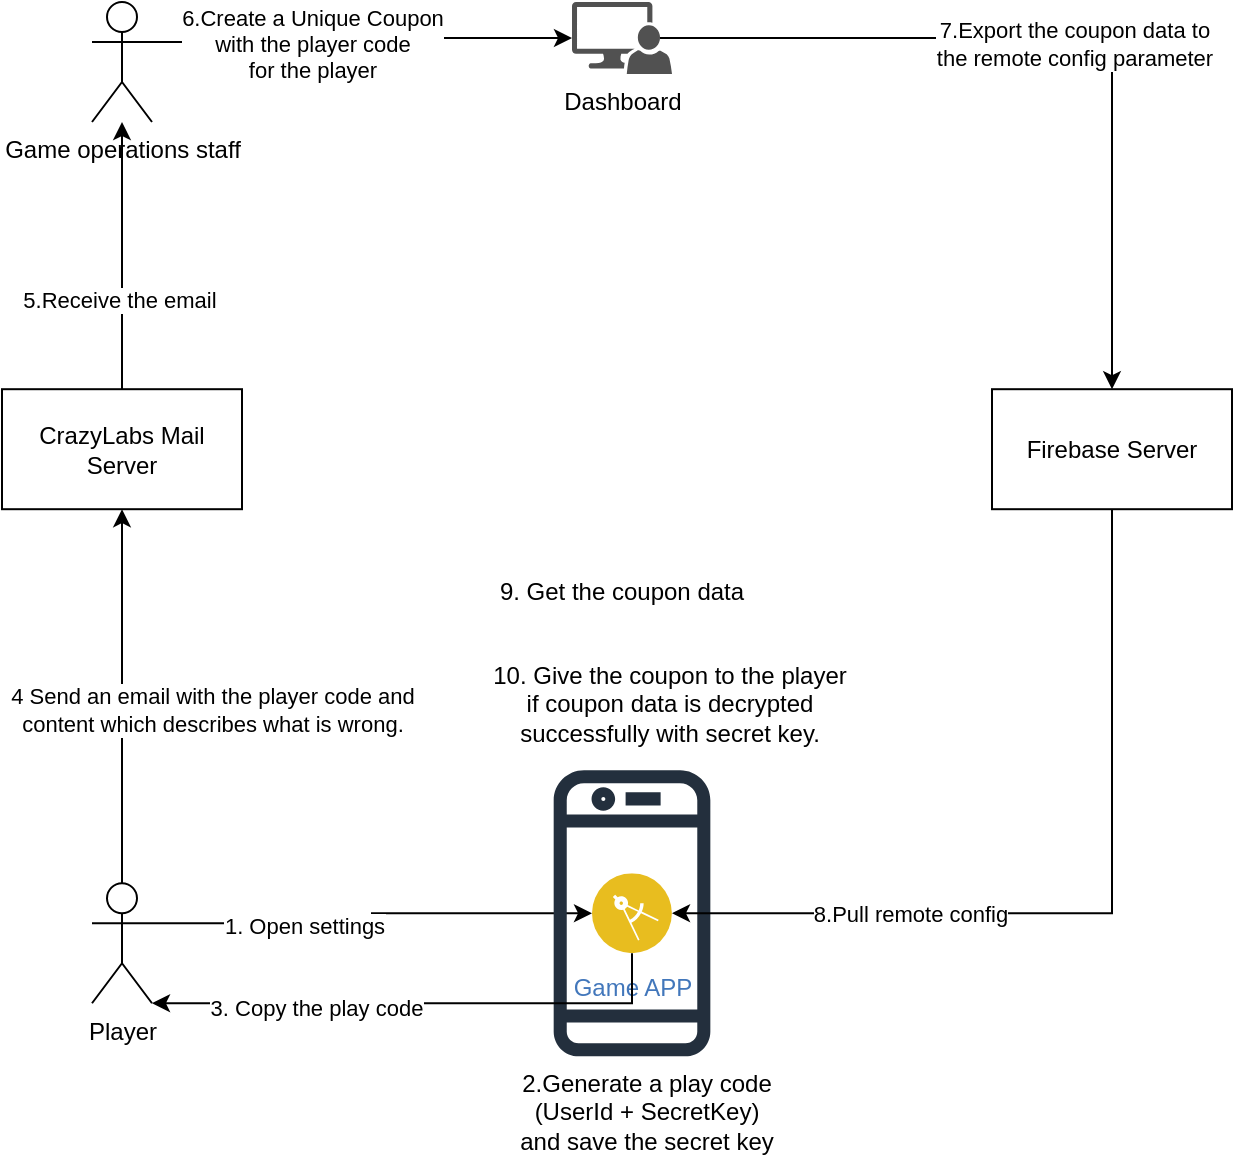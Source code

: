 <mxfile version="24.2.0" type="github" pages="8">
  <diagram name="UniqueCoupon" id="ZGbOV7eQtPBch-2MRxAM">
    <mxGraphModel dx="1434" dy="733" grid="1" gridSize="10" guides="1" tooltips="1" connect="1" arrows="1" fold="1" page="1" pageScale="1" pageWidth="827" pageHeight="1169" math="0" shadow="0">
      <root>
        <mxCell id="0" />
        <mxCell id="1" parent="0" />
        <mxCell id="Gbm58ajWpvd4oVIO_cRi-11" style="edgeStyle=orthogonalEdgeStyle;rounded=0;orthogonalLoop=1;jettySize=auto;html=1;exitX=1;exitY=0.333;exitDx=0;exitDy=0;exitPerimeter=0;entryX=0;entryY=0.5;entryDx=0;entryDy=0;" parent="1" source="Gbm58ajWpvd4oVIO_cRi-1" target="Gbm58ajWpvd4oVIO_cRi-10" edge="1">
          <mxGeometry relative="1" as="geometry" />
        </mxCell>
        <mxCell id="Gbm58ajWpvd4oVIO_cRi-12" value="1. Open settings" style="edgeLabel;html=1;align=center;verticalAlign=middle;resizable=0;points=[];" parent="Gbm58ajWpvd4oVIO_cRi-11" vertex="1" connectable="0">
          <mxGeometry x="-0.327" y="-1" relative="1" as="geometry">
            <mxPoint as="offset" />
          </mxGeometry>
        </mxCell>
        <mxCell id="Gbm58ajWpvd4oVIO_cRi-13" style="edgeStyle=orthogonalEdgeStyle;rounded=0;orthogonalLoop=1;jettySize=auto;html=1;exitX=0.5;exitY=0;exitDx=0;exitDy=0;exitPerimeter=0;entryX=0.5;entryY=1;entryDx=0;entryDy=0;" parent="1" source="Gbm58ajWpvd4oVIO_cRi-1" target="Gbm58ajWpvd4oVIO_cRi-4" edge="1">
          <mxGeometry relative="1" as="geometry" />
        </mxCell>
        <mxCell id="Gbm58ajWpvd4oVIO_cRi-14" value="4 Send an email with the player code and &lt;br&gt;content which describes what is wrong." style="edgeLabel;html=1;align=center;verticalAlign=middle;resizable=0;points=[];" parent="Gbm58ajWpvd4oVIO_cRi-13" vertex="1" connectable="0">
          <mxGeometry x="-0.212" y="-4" relative="1" as="geometry">
            <mxPoint x="41" y="-13" as="offset" />
          </mxGeometry>
        </mxCell>
        <mxCell id="Gbm58ajWpvd4oVIO_cRi-1" value="Player" style="shape=umlActor;verticalLabelPosition=bottom;verticalAlign=top;html=1;outlineConnect=0;" parent="1" vertex="1">
          <mxGeometry x="150" y="520.63" width="30" height="60" as="geometry" />
        </mxCell>
        <mxCell id="Gbm58ajWpvd4oVIO_cRi-2" value="" style="sketch=0;outlineConnect=0;fontColor=#232F3E;gradientColor=none;fillColor=#232F3D;strokeColor=none;dashed=0;verticalLabelPosition=bottom;verticalAlign=top;align=center;html=1;fontSize=12;fontStyle=0;aspect=fixed;pointerEvents=1;shape=mxgraph.aws4.mobile_client;" parent="1" vertex="1">
          <mxGeometry x="380.84" y="461.11" width="78.33" height="149.03" as="geometry" />
        </mxCell>
        <mxCell id="Gbm58ajWpvd4oVIO_cRi-23" style="edgeStyle=orthogonalEdgeStyle;rounded=0;orthogonalLoop=1;jettySize=auto;html=1;exitX=0.5;exitY=1;exitDx=0;exitDy=0;entryX=1;entryY=0.5;entryDx=0;entryDy=0;" parent="1" source="Gbm58ajWpvd4oVIO_cRi-3" target="Gbm58ajWpvd4oVIO_cRi-10" edge="1">
          <mxGeometry relative="1" as="geometry" />
        </mxCell>
        <mxCell id="Gbm58ajWpvd4oVIO_cRi-24" value="8.Pull remote config" style="edgeLabel;html=1;align=center;verticalAlign=middle;resizable=0;points=[];" parent="Gbm58ajWpvd4oVIO_cRi-23" vertex="1" connectable="0">
          <mxGeometry x="0.436" relative="1" as="geometry">
            <mxPoint as="offset" />
          </mxGeometry>
        </mxCell>
        <mxCell id="Gbm58ajWpvd4oVIO_cRi-3" value="Firebase Server" style="rounded=0;whiteSpace=wrap;html=1;" parent="1" vertex="1">
          <mxGeometry x="600" y="273.6" width="120" height="60" as="geometry" />
        </mxCell>
        <mxCell id="Gbm58ajWpvd4oVIO_cRi-15" style="edgeStyle=orthogonalEdgeStyle;rounded=0;orthogonalLoop=1;jettySize=auto;html=1;exitX=0.5;exitY=0;exitDx=0;exitDy=0;" parent="1" source="Gbm58ajWpvd4oVIO_cRi-4" target="Gbm58ajWpvd4oVIO_cRi-17" edge="1">
          <mxGeometry relative="1" as="geometry">
            <mxPoint x="172" y="73.6" as="targetPoint" />
            <Array as="points">
              <mxPoint x="165" y="303.6" />
              <mxPoint x="165" y="303.6" />
            </Array>
          </mxGeometry>
        </mxCell>
        <mxCell id="Gbm58ajWpvd4oVIO_cRi-16" value="5.Receive the email&amp;nbsp;" style="edgeLabel;html=1;align=center;verticalAlign=middle;resizable=0;points=[];" parent="Gbm58ajWpvd4oVIO_cRi-15" vertex="1" connectable="0">
          <mxGeometry x="0.081" relative="1" as="geometry">
            <mxPoint as="offset" />
          </mxGeometry>
        </mxCell>
        <mxCell id="Gbm58ajWpvd4oVIO_cRi-4" value="CrazyLabs Mail Server" style="rounded=0;whiteSpace=wrap;html=1;" parent="1" vertex="1">
          <mxGeometry x="105" y="273.6" width="120" height="60" as="geometry" />
        </mxCell>
        <mxCell id="Gbm58ajWpvd4oVIO_cRi-20" style="edgeStyle=orthogonalEdgeStyle;rounded=0;orthogonalLoop=1;jettySize=auto;html=1;exitX=0.88;exitY=0.5;exitDx=0;exitDy=0;exitPerimeter=0;" parent="1" source="Gbm58ajWpvd4oVIO_cRi-8" target="Gbm58ajWpvd4oVIO_cRi-3" edge="1">
          <mxGeometry relative="1" as="geometry" />
        </mxCell>
        <mxCell id="Gbm58ajWpvd4oVIO_cRi-22" value="7.Export the coupon data to &lt;br&gt;the remote config parameter" style="edgeLabel;html=1;align=center;verticalAlign=middle;resizable=0;points=[];" parent="Gbm58ajWpvd4oVIO_cRi-20" vertex="1" connectable="0">
          <mxGeometry x="0.031" y="-3" relative="1" as="geometry">
            <mxPoint as="offset" />
          </mxGeometry>
        </mxCell>
        <mxCell id="Gbm58ajWpvd4oVIO_cRi-8" value="Dashboard" style="sketch=0;pointerEvents=1;shadow=0;dashed=0;html=1;strokeColor=none;labelPosition=center;verticalLabelPosition=bottom;verticalAlign=top;align=center;fillColor=#515151;shape=mxgraph.mscae.system_center.admin_console" parent="1" vertex="1">
          <mxGeometry x="390.0" y="80" width="50" height="36" as="geometry" />
        </mxCell>
        <mxCell id="Gbm58ajWpvd4oVIO_cRi-10" value="Game APP" style="image;aspect=fixed;perimeter=ellipsePerimeter;html=1;align=center;shadow=0;dashed=0;fontColor=#4277BB;labelBackgroundColor=default;fontSize=12;spacingTop=3;image=img/lib/ibm/applications/mobile_app.svg;" parent="1" vertex="1">
          <mxGeometry x="400.0" y="515.63" width="40" height="40" as="geometry" />
        </mxCell>
        <mxCell id="Gbm58ajWpvd4oVIO_cRi-17" value="Game operations staff" style="shape=umlActor;verticalLabelPosition=bottom;verticalAlign=top;html=1;outlineConnect=0;" parent="1" vertex="1">
          <mxGeometry x="150" y="80" width="30" height="60" as="geometry" />
        </mxCell>
        <mxCell id="Gbm58ajWpvd4oVIO_cRi-18" style="edgeStyle=orthogonalEdgeStyle;rounded=0;orthogonalLoop=1;jettySize=auto;html=1;exitX=1;exitY=0.333;exitDx=0;exitDy=0;exitPerimeter=0;entryX=0;entryY=0.5;entryDx=0;entryDy=0;entryPerimeter=0;" parent="1" source="Gbm58ajWpvd4oVIO_cRi-17" target="Gbm58ajWpvd4oVIO_cRi-8" edge="1">
          <mxGeometry relative="1" as="geometry" />
        </mxCell>
        <mxCell id="Gbm58ajWpvd4oVIO_cRi-19" value="6.Create a Unique Coupon &lt;br&gt;with the player code &lt;br&gt;for the player" style="edgeLabel;html=1;align=center;verticalAlign=middle;resizable=0;points=[];" parent="Gbm58ajWpvd4oVIO_cRi-18" vertex="1" connectable="0">
          <mxGeometry x="-0.25" y="-1" relative="1" as="geometry">
            <mxPoint as="offset" />
          </mxGeometry>
        </mxCell>
        <mxCell id="OwoIRESWi-Qvhh6WPq8I-1" value="2.Generate a play code (UserId + SecretKey) and save the secret key" style="text;html=1;strokeColor=none;fillColor=none;align=center;verticalAlign=middle;whiteSpace=wrap;rounded=0;" parent="1" vertex="1">
          <mxGeometry x="360" y="620" width="135" height="30" as="geometry" />
        </mxCell>
        <mxCell id="OwoIRESWi-Qvhh6WPq8I-2" style="edgeStyle=orthogonalEdgeStyle;rounded=0;orthogonalLoop=1;jettySize=auto;html=1;exitX=0.5;exitY=1;exitDx=0;exitDy=0;entryX=1;entryY=1;entryDx=0;entryDy=0;entryPerimeter=0;" parent="1" source="Gbm58ajWpvd4oVIO_cRi-10" target="Gbm58ajWpvd4oVIO_cRi-1" edge="1">
          <mxGeometry relative="1" as="geometry">
            <Array as="points">
              <mxPoint x="420" y="581" />
            </Array>
          </mxGeometry>
        </mxCell>
        <mxCell id="OwoIRESWi-Qvhh6WPq8I-3" value="3. Copy the play code" style="edgeLabel;html=1;align=center;verticalAlign=middle;resizable=0;points=[];" parent="OwoIRESWi-Qvhh6WPq8I-2" vertex="1" connectable="0">
          <mxGeometry x="0.381" y="2" relative="1" as="geometry">
            <mxPoint as="offset" />
          </mxGeometry>
        </mxCell>
        <mxCell id="OwoIRESWi-Qvhh6WPq8I-4" value="10. Give the coupon to the player if coupon data is decrypted successfully with secret key." style="text;html=1;strokeColor=none;fillColor=none;align=center;verticalAlign=middle;whiteSpace=wrap;rounded=0;" parent="1" vertex="1">
          <mxGeometry x="345" y="401.11" width="187.5" height="60" as="geometry" />
        </mxCell>
        <mxCell id="OwoIRESWi-Qvhh6WPq8I-6" value="9. Get the coupon data" style="text;html=1;strokeColor=none;fillColor=none;align=center;verticalAlign=middle;whiteSpace=wrap;rounded=0;" parent="1" vertex="1">
          <mxGeometry x="345" y="360" width="140" height="30" as="geometry" />
        </mxCell>
      </root>
    </mxGraphModel>
  </diagram>
  <diagram name="Stage1-UniqueCoupon" id="l1g1iXKQVbgRbKnBRney">
    <mxGraphModel dx="1434" dy="733" grid="1" gridSize="10" guides="1" tooltips="1" connect="1" arrows="1" fold="1" page="1" pageScale="1" pageWidth="827" pageHeight="1169" math="0" shadow="0">
      <root>
        <mxCell id="S44jFDir6_swcwWM0D-N-0" />
        <mxCell id="S44jFDir6_swcwWM0D-N-1" parent="S44jFDir6_swcwWM0D-N-0" />
        <mxCell id="S44jFDir6_swcwWM0D-N-2" style="edgeStyle=orthogonalEdgeStyle;rounded=0;orthogonalLoop=1;jettySize=auto;html=1;exitX=1;exitY=0.333;exitDx=0;exitDy=0;exitPerimeter=0;entryX=0;entryY=0.5;entryDx=0;entryDy=0;" parent="S44jFDir6_swcwWM0D-N-1" source="S44jFDir6_swcwWM0D-N-6" target="S44jFDir6_swcwWM0D-N-17" edge="1">
          <mxGeometry relative="1" as="geometry" />
        </mxCell>
        <mxCell id="S44jFDir6_swcwWM0D-N-3" value="2.a Open settings" style="edgeLabel;html=1;align=center;verticalAlign=middle;resizable=0;points=[];" parent="S44jFDir6_swcwWM0D-N-2" vertex="1" connectable="0">
          <mxGeometry x="-0.327" y="-1" relative="1" as="geometry">
            <mxPoint as="offset" />
          </mxGeometry>
        </mxCell>
        <mxCell id="S44jFDir6_swcwWM0D-N-4" style="edgeStyle=orthogonalEdgeStyle;rounded=0;orthogonalLoop=1;jettySize=auto;html=1;exitX=0.5;exitY=0;exitDx=0;exitDy=0;exitPerimeter=0;entryX=0.5;entryY=1;entryDx=0;entryDy=0;" parent="S44jFDir6_swcwWM0D-N-1" source="S44jFDir6_swcwWM0D-N-6" target="S44jFDir6_swcwWM0D-N-13" edge="1">
          <mxGeometry relative="1" as="geometry" />
        </mxCell>
        <mxCell id="S44jFDir6_swcwWM0D-N-5" value="2.c Send an email with the UserID and &lt;br&gt;content which describes what is wrong." style="edgeLabel;html=1;align=center;verticalAlign=middle;resizable=0;points=[];" parent="S44jFDir6_swcwWM0D-N-4" vertex="1" connectable="0">
          <mxGeometry x="-0.212" y="-4" relative="1" as="geometry">
            <mxPoint x="31" y="-13" as="offset" />
          </mxGeometry>
        </mxCell>
        <mxCell id="S44jFDir6_swcwWM0D-N-6" value="Player" style="shape=umlActor;verticalLabelPosition=bottom;verticalAlign=top;html=1;outlineConnect=0;" parent="S44jFDir6_swcwWM0D-N-1" vertex="1">
          <mxGeometry x="210" y="596.63" width="30" height="60" as="geometry" />
        </mxCell>
        <mxCell id="S44jFDir6_swcwWM0D-N-7" value="" style="sketch=0;outlineConnect=0;fontColor=#232F3E;gradientColor=none;fillColor=#232F3D;strokeColor=none;dashed=0;verticalLabelPosition=bottom;verticalAlign=top;align=center;html=1;fontSize=12;fontStyle=0;aspect=fixed;pointerEvents=1;shape=mxgraph.aws4.mobile_client;" parent="S44jFDir6_swcwWM0D-N-1" vertex="1">
          <mxGeometry x="440.84" y="537.11" width="78.33" height="149.03" as="geometry" />
        </mxCell>
        <mxCell id="S44jFDir6_swcwWM0D-N-8" style="edgeStyle=orthogonalEdgeStyle;rounded=0;orthogonalLoop=1;jettySize=auto;html=1;exitX=0.5;exitY=1;exitDx=0;exitDy=0;entryX=1;entryY=0.5;entryDx=0;entryDy=0;" parent="S44jFDir6_swcwWM0D-N-1" source="S44jFDir6_swcwWM0D-N-10" target="S44jFDir6_swcwWM0D-N-17" edge="1">
          <mxGeometry relative="1" as="geometry" />
        </mxCell>
        <mxCell id="S44jFDir6_swcwWM0D-N-9" value="7.Pull remote config" style="edgeLabel;html=1;align=center;verticalAlign=middle;resizable=0;points=[];" parent="S44jFDir6_swcwWM0D-N-8" vertex="1" connectable="0">
          <mxGeometry x="0.436" relative="1" as="geometry">
            <mxPoint as="offset" />
          </mxGeometry>
        </mxCell>
        <mxCell id="S44jFDir6_swcwWM0D-N-10" value="Firebase Server" style="rounded=0;whiteSpace=wrap;html=1;" parent="S44jFDir6_swcwWM0D-N-1" vertex="1">
          <mxGeometry x="660" y="349.6" width="120" height="60" as="geometry" />
        </mxCell>
        <mxCell id="S44jFDir6_swcwWM0D-N-11" style="edgeStyle=orthogonalEdgeStyle;rounded=0;orthogonalLoop=1;jettySize=auto;html=1;exitX=0.5;exitY=0;exitDx=0;exitDy=0;" parent="S44jFDir6_swcwWM0D-N-1" source="S44jFDir6_swcwWM0D-N-13" target="S44jFDir6_swcwWM0D-N-18" edge="1">
          <mxGeometry relative="1" as="geometry">
            <mxPoint x="232" y="149.6" as="targetPoint" />
            <Array as="points">
              <mxPoint x="225" y="379.6" />
              <mxPoint x="225" y="379.6" />
            </Array>
          </mxGeometry>
        </mxCell>
        <mxCell id="S44jFDir6_swcwWM0D-N-12" value="3.Receive the email&amp;nbsp;" style="edgeLabel;html=1;align=center;verticalAlign=middle;resizable=0;points=[];" parent="S44jFDir6_swcwWM0D-N-11" vertex="1" connectable="0">
          <mxGeometry x="0.081" relative="1" as="geometry">
            <mxPoint as="offset" />
          </mxGeometry>
        </mxCell>
        <mxCell id="S44jFDir6_swcwWM0D-N-13" value="CrazyLabs Mail Server" style="rounded=0;whiteSpace=wrap;html=1;" parent="S44jFDir6_swcwWM0D-N-1" vertex="1">
          <mxGeometry x="165" y="349.6" width="120" height="60" as="geometry" />
        </mxCell>
        <mxCell id="S44jFDir6_swcwWM0D-N-14" style="edgeStyle=orthogonalEdgeStyle;rounded=0;orthogonalLoop=1;jettySize=auto;html=1;exitX=0.88;exitY=0.5;exitDx=0;exitDy=0;exitPerimeter=0;" parent="S44jFDir6_swcwWM0D-N-1" source="S44jFDir6_swcwWM0D-N-16" target="S44jFDir6_swcwWM0D-N-10" edge="1">
          <mxGeometry relative="1" as="geometry" />
        </mxCell>
        <mxCell id="NpS6fe4za9nJXRW17RhG-1" value="6.Create/Publish" style="edgeLabel;html=1;align=center;verticalAlign=middle;resizable=0;points=[];" parent="S44jFDir6_swcwWM0D-N-14" vertex="1" connectable="0">
          <mxGeometry x="-0.034" relative="1" as="geometry">
            <mxPoint as="offset" />
          </mxGeometry>
        </mxCell>
        <mxCell id="S44jFDir6_swcwWM0D-N-16" value="Firebase console" style="sketch=0;pointerEvents=1;shadow=0;dashed=0;html=1;strokeColor=none;labelPosition=center;verticalLabelPosition=bottom;verticalAlign=top;align=center;fillColor=#515151;shape=mxgraph.mscae.system_center.admin_console" parent="S44jFDir6_swcwWM0D-N-1" vertex="1">
          <mxGeometry x="440.84" y="90" width="50" height="36" as="geometry" />
        </mxCell>
        <mxCell id="S44jFDir6_swcwWM0D-N-17" value="Game APP" style="image;aspect=fixed;perimeter=ellipsePerimeter;html=1;align=center;shadow=0;dashed=0;fontColor=#4277BB;labelBackgroundColor=default;fontSize=12;spacingTop=3;image=img/lib/ibm/applications/mobile_app.svg;" parent="S44jFDir6_swcwWM0D-N-1" vertex="1">
          <mxGeometry x="460.0" y="591.63" width="40" height="40" as="geometry" />
        </mxCell>
        <mxCell id="Wyg2xG65E1kPENNK5sl9-4" style="edgeStyle=none;rounded=0;orthogonalLoop=1;jettySize=auto;html=1;exitX=1;exitY=1;exitDx=0;exitDy=0;exitPerimeter=0;entryX=0;entryY=0;entryDx=0;entryDy=0;" parent="S44jFDir6_swcwWM0D-N-1" source="S44jFDir6_swcwWM0D-N-18" target="Wyg2xG65E1kPENNK5sl9-1" edge="1">
          <mxGeometry relative="1" as="geometry" />
        </mxCell>
        <mxCell id="Wyg2xG65E1kPENNK5sl9-5" value="4.a Generate a coupon json" style="edgeLabel;html=1;align=center;verticalAlign=middle;resizable=0;points=[];" parent="Wyg2xG65E1kPENNK5sl9-4" vertex="1" connectable="0">
          <mxGeometry x="0.095" y="-1" relative="1" as="geometry">
            <mxPoint as="offset" />
          </mxGeometry>
        </mxCell>
        <mxCell id="S44jFDir6_swcwWM0D-N-18" value="Game Support" style="shape=umlActor;verticalLabelPosition=bottom;verticalAlign=top;html=1;outlineConnect=0;" parent="S44jFDir6_swcwWM0D-N-1" vertex="1">
          <mxGeometry x="210" y="156" width="30" height="60" as="geometry" />
        </mxCell>
        <mxCell id="S44jFDir6_swcwWM0D-N-19" style="rounded=0;orthogonalLoop=1;jettySize=auto;html=1;exitX=1;exitY=0.333;exitDx=0;exitDy=0;exitPerimeter=0;entryX=0;entryY=0.5;entryDx=0;entryDy=0;entryPerimeter=0;" parent="S44jFDir6_swcwWM0D-N-1" source="S44jFDir6_swcwWM0D-N-18" target="S44jFDir6_swcwWM0D-N-16" edge="1">
          <mxGeometry relative="1" as="geometry" />
        </mxCell>
        <mxCell id="S44jFDir6_swcwWM0D-N-20" value="5.Create a coupon parameter/condition &lt;br&gt;and set the value to the copied json;" style="edgeLabel;html=1;align=center;verticalAlign=middle;resizable=0;points=[];" parent="S44jFDir6_swcwWM0D-N-19" vertex="1" connectable="0">
          <mxGeometry x="-0.25" y="-1" relative="1" as="geometry">
            <mxPoint x="4" y="-21" as="offset" />
          </mxGeometry>
        </mxCell>
        <mxCell id="S44jFDir6_swcwWM0D-N-22" style="edgeStyle=orthogonalEdgeStyle;rounded=0;orthogonalLoop=1;jettySize=auto;html=1;exitX=0.5;exitY=1;exitDx=0;exitDy=0;entryX=1;entryY=1;entryDx=0;entryDy=0;entryPerimeter=0;" parent="S44jFDir6_swcwWM0D-N-1" source="S44jFDir6_swcwWM0D-N-17" target="S44jFDir6_swcwWM0D-N-6" edge="1">
          <mxGeometry relative="1" as="geometry">
            <Array as="points">
              <mxPoint x="480" y="657" />
            </Array>
          </mxGeometry>
        </mxCell>
        <mxCell id="S44jFDir6_swcwWM0D-N-23" value="2.b Copy UserID" style="edgeLabel;html=1;align=center;verticalAlign=middle;resizable=0;points=[];" parent="S44jFDir6_swcwWM0D-N-22" vertex="1" connectable="0">
          <mxGeometry x="0.381" y="2" relative="1" as="geometry">
            <mxPoint as="offset" />
          </mxGeometry>
        </mxCell>
        <mxCell id="S44jFDir6_swcwWM0D-N-25" value="8. Get the unique coupon parameter value of from remote config and open a claim popup if it&#39;s a valid coupon json" style="text;html=1;strokeColor=none;fillColor=none;align=center;verticalAlign=middle;whiteSpace=wrap;rounded=0;" parent="S44jFDir6_swcwWM0D-N-1" vertex="1">
          <mxGeometry x="405" y="477.11" width="195" height="60" as="geometry" />
        </mxCell>
        <mxCell id="Wyg2xG65E1kPENNK5sl9-1" value="Google Sheets&lt;br&gt;&lt;br&gt;Contains all gifts types, one tab for each game." style="shape=image;html=1;verticalAlign=top;verticalLabelPosition=bottom;labelBackgroundColor=#ffffff;imageAspect=0;aspect=fixed;image=https://cdn4.iconfinder.com/data/icons/essential-3/32/381-Browser-128.png" parent="S44jFDir6_swcwWM0D-N-1" vertex="1">
          <mxGeometry x="430" y="189.16" width="80.84" height="80.84" as="geometry" />
        </mxCell>
        <mxCell id="Wyg2xG65E1kPENNK5sl9-2" style="edgeStyle=orthogonalEdgeStyle;rounded=0;orthogonalLoop=1;jettySize=auto;html=1;exitX=0;exitY=0.333;exitDx=0;exitDy=0;exitPerimeter=0;entryX=0;entryY=0.333;entryDx=0;entryDy=0;entryPerimeter=0;curved=1;" parent="S44jFDir6_swcwWM0D-N-1" source="S44jFDir6_swcwWM0D-N-18" target="S44jFDir6_swcwWM0D-N-6" edge="1">
          <mxGeometry relative="1" as="geometry">
            <Array as="points">
              <mxPoint x="120" y="176" />
              <mxPoint x="120" y="617" />
            </Array>
          </mxGeometry>
        </mxCell>
        <mxCell id="Wyg2xG65E1kPENNK5sl9-3" value="1.Contact player to send UserID" style="edgeLabel;html=1;align=center;verticalAlign=middle;resizable=0;points=[];" parent="Wyg2xG65E1kPENNK5sl9-2" vertex="1" connectable="0">
          <mxGeometry x="0.037" relative="1" as="geometry">
            <mxPoint x="10" y="29" as="offset" />
          </mxGeometry>
        </mxCell>
        <mxCell id="Wyg2xG65E1kPENNK5sl9-6" style="edgeStyle=none;rounded=0;orthogonalLoop=1;jettySize=auto;html=1;exitX=0.1;exitY=1;exitDx=0;exitDy=0;entryX=1;entryY=1;entryDx=0;entryDy=0;entryPerimeter=0;exitPerimeter=0;" parent="S44jFDir6_swcwWM0D-N-1" source="Wyg2xG65E1kPENNK5sl9-1" target="S44jFDir6_swcwWM0D-N-18" edge="1">
          <mxGeometry relative="1" as="geometry" />
        </mxCell>
        <mxCell id="Wyg2xG65E1kPENNK5sl9-7" value="4.b Copy the coupon json" style="edgeLabel;html=1;align=center;verticalAlign=middle;resizable=0;points=[];" parent="Wyg2xG65E1kPENNK5sl9-6" vertex="1" connectable="0">
          <mxGeometry x="-0.111" y="-4" relative="1" as="geometry">
            <mxPoint as="offset" />
          </mxGeometry>
        </mxCell>
        <mxCell id="Wyg2xG65E1kPENNK5sl9-10" value="App Script" style="sketch=0;aspect=fixed;pointerEvents=1;shadow=0;dashed=0;html=1;strokeColor=none;labelPosition=center;verticalLabelPosition=bottom;verticalAlign=top;align=center;fillColor=#00188D;shape=mxgraph.azure.script_file" parent="S44jFDir6_swcwWM0D-N-1" vertex="1">
          <mxGeometry x="457.74" y="214.58" width="23.89" height="25.42" as="geometry" />
        </mxCell>
      </root>
    </mxGraphModel>
  </diagram>
  <diagram name="GroupCoupon" id="FO5RRSxLLH8mkrSxY-Q9">
    <mxGraphModel dx="1434" dy="733" grid="1" gridSize="10" guides="1" tooltips="1" connect="1" arrows="1" fold="1" page="1" pageScale="1" pageWidth="827" pageHeight="1169" math="0" shadow="0">
      <root>
        <mxCell id="hGi8-e6ZE8lsWLGu0JSh-0" />
        <mxCell id="hGi8-e6ZE8lsWLGu0JSh-1" parent="hGi8-e6ZE8lsWLGu0JSh-0" />
        <mxCell id="hGi8-e6ZE8lsWLGu0JSh-2" style="edgeStyle=orthogonalEdgeStyle;rounded=0;orthogonalLoop=1;jettySize=auto;html=1;exitX=1;exitY=0.333;exitDx=0;exitDy=0;exitPerimeter=0;entryX=0;entryY=0.5;entryDx=0;entryDy=0;" parent="hGi8-e6ZE8lsWLGu0JSh-1" source="hGi8-e6ZE8lsWLGu0JSh-6" target="hGi8-e6ZE8lsWLGu0JSh-17" edge="1">
          <mxGeometry relative="1" as="geometry" />
        </mxCell>
        <mxCell id="hGi8-e6ZE8lsWLGu0JSh-3" value="6. Input the group key to unlock &lt;br&gt;the group coupon" style="edgeLabel;html=1;align=center;verticalAlign=middle;resizable=0;points=[];" parent="hGi8-e6ZE8lsWLGu0JSh-2" vertex="1" connectable="0">
          <mxGeometry x="-0.327" y="-1" relative="1" as="geometry">
            <mxPoint as="offset" />
          </mxGeometry>
        </mxCell>
        <mxCell id="WPMVom1naa6KFxnw--u--10" style="edgeStyle=orthogonalEdgeStyle;rounded=0;orthogonalLoop=1;jettySize=auto;html=1;exitX=0.5;exitY=0;exitDx=0;exitDy=0;exitPerimeter=0;entryX=0.5;entryY=1;entryDx=0;entryDy=0;" parent="hGi8-e6ZE8lsWLGu0JSh-1" source="hGi8-e6ZE8lsWLGu0JSh-6" target="RJ4E3sHT8-zivPVohlOr-1" edge="1">
          <mxGeometry relative="1" as="geometry">
            <mxPoint x="160" y="360" as="targetPoint" />
          </mxGeometry>
        </mxCell>
        <mxCell id="WPMVom1naa6KFxnw--u--11" value="5. Get the group key" style="edgeLabel;html=1;align=center;verticalAlign=middle;resizable=0;points=[];" parent="WPMVom1naa6KFxnw--u--10" vertex="1" connectable="0">
          <mxGeometry x="-0.133" y="-1" relative="1" as="geometry">
            <mxPoint as="offset" />
          </mxGeometry>
        </mxCell>
        <mxCell id="hGi8-e6ZE8lsWLGu0JSh-6" value="Player" style="shape=umlActor;verticalLabelPosition=bottom;verticalAlign=top;html=1;outlineConnect=0;" parent="hGi8-e6ZE8lsWLGu0JSh-1" vertex="1">
          <mxGeometry x="145" y="520.63" width="30" height="60" as="geometry" />
        </mxCell>
        <mxCell id="hGi8-e6ZE8lsWLGu0JSh-7" value="" style="sketch=0;outlineConnect=0;fontColor=#232F3E;gradientColor=none;fillColor=#232F3D;strokeColor=none;dashed=0;verticalLabelPosition=bottom;verticalAlign=top;align=center;html=1;fontSize=12;fontStyle=0;aspect=fixed;pointerEvents=1;shape=mxgraph.aws4.mobile_client;" parent="hGi8-e6ZE8lsWLGu0JSh-1" vertex="1">
          <mxGeometry x="380.84" y="461.11" width="78.33" height="149.03" as="geometry" />
        </mxCell>
        <mxCell id="hGi8-e6ZE8lsWLGu0JSh-8" style="edgeStyle=orthogonalEdgeStyle;rounded=0;orthogonalLoop=1;jettySize=auto;html=1;exitX=0.5;exitY=1;exitDx=0;exitDy=0;entryX=1;entryY=0.5;entryDx=0;entryDy=0;" parent="hGi8-e6ZE8lsWLGu0JSh-1" source="hGi8-e6ZE8lsWLGu0JSh-10" target="hGi8-e6ZE8lsWLGu0JSh-17" edge="1">
          <mxGeometry relative="1" as="geometry" />
        </mxCell>
        <mxCell id="hGi8-e6ZE8lsWLGu0JSh-9" value="3.Pull remote config" style="edgeLabel;html=1;align=center;verticalAlign=middle;resizable=0;points=[];" parent="hGi8-e6ZE8lsWLGu0JSh-8" vertex="1" connectable="0">
          <mxGeometry x="0.436" relative="1" as="geometry">
            <mxPoint as="offset" />
          </mxGeometry>
        </mxCell>
        <mxCell id="hGi8-e6ZE8lsWLGu0JSh-10" value="Firebase Server" style="rounded=0;whiteSpace=wrap;html=1;" parent="hGi8-e6ZE8lsWLGu0JSh-1" vertex="1">
          <mxGeometry x="600" y="273.6" width="120" height="60" as="geometry" />
        </mxCell>
        <mxCell id="hGi8-e6ZE8lsWLGu0JSh-14" style="edgeStyle=orthogonalEdgeStyle;rounded=0;orthogonalLoop=1;jettySize=auto;html=1;exitX=0.88;exitY=0.5;exitDx=0;exitDy=0;exitPerimeter=0;" parent="hGi8-e6ZE8lsWLGu0JSh-1" source="hGi8-e6ZE8lsWLGu0JSh-16" target="hGi8-e6ZE8lsWLGu0JSh-10" edge="1">
          <mxGeometry relative="1" as="geometry" />
        </mxCell>
        <mxCell id="hGi8-e6ZE8lsWLGu0JSh-15" value="2.Export the coupon data to &lt;br&gt;remote config parameter" style="edgeLabel;html=1;align=center;verticalAlign=middle;resizable=0;points=[];" parent="hGi8-e6ZE8lsWLGu0JSh-14" vertex="1" connectable="0">
          <mxGeometry x="0.031" y="-3" relative="1" as="geometry">
            <mxPoint as="offset" />
          </mxGeometry>
        </mxCell>
        <mxCell id="hGi8-e6ZE8lsWLGu0JSh-16" value="Dashboard" style="sketch=0;pointerEvents=1;shadow=0;dashed=0;html=1;strokeColor=none;labelPosition=center;verticalLabelPosition=bottom;verticalAlign=top;align=center;fillColor=#515151;shape=mxgraph.mscae.system_center.admin_console" parent="hGi8-e6ZE8lsWLGu0JSh-1" vertex="1">
          <mxGeometry x="390.0" y="80" width="50" height="36" as="geometry" />
        </mxCell>
        <mxCell id="hGi8-e6ZE8lsWLGu0JSh-17" value="Game APP" style="image;aspect=fixed;perimeter=ellipsePerimeter;html=1;align=center;shadow=0;dashed=0;fontColor=#4277BB;labelBackgroundColor=default;fontSize=12;spacingTop=3;image=img/lib/ibm/applications/mobile_app.svg;" parent="hGi8-e6ZE8lsWLGu0JSh-1" vertex="1">
          <mxGeometry x="400.0" y="515.63" width="40" height="40" as="geometry" />
        </mxCell>
        <mxCell id="WPMVom1naa6KFxnw--u--6" style="edgeStyle=orthogonalEdgeStyle;rounded=0;orthogonalLoop=1;jettySize=auto;html=1;exitX=0.5;exitY=0.5;exitDx=0;exitDy=0;exitPerimeter=0;" parent="hGi8-e6ZE8lsWLGu0JSh-1" source="hGi8-e6ZE8lsWLGu0JSh-18" edge="1">
          <mxGeometry relative="1" as="geometry">
            <mxPoint x="160" y="280" as="targetPoint" />
          </mxGeometry>
        </mxCell>
        <mxCell id="WPMVom1naa6KFxnw--u--7" value="4. Send the group key to a social media group" style="edgeLabel;html=1;align=center;verticalAlign=middle;resizable=0;points=[];" parent="WPMVom1naa6KFxnw--u--6" vertex="1" connectable="0">
          <mxGeometry x="0.235" y="3" relative="1" as="geometry">
            <mxPoint x="46" y="40" as="offset" />
          </mxGeometry>
        </mxCell>
        <mxCell id="hGi8-e6ZE8lsWLGu0JSh-18" value="Game operations staff" style="shape=umlActor;verticalLabelPosition=bottom;verticalAlign=top;html=1;outlineConnect=0;" parent="hGi8-e6ZE8lsWLGu0JSh-1" vertex="1">
          <mxGeometry x="145" y="80" width="30" height="60" as="geometry" />
        </mxCell>
        <mxCell id="hGi8-e6ZE8lsWLGu0JSh-19" style="edgeStyle=orthogonalEdgeStyle;rounded=0;orthogonalLoop=1;jettySize=auto;html=1;exitX=1;exitY=0.333;exitDx=0;exitDy=0;exitPerimeter=0;entryX=0;entryY=0.5;entryDx=0;entryDy=0;entryPerimeter=0;" parent="hGi8-e6ZE8lsWLGu0JSh-1" source="hGi8-e6ZE8lsWLGu0JSh-18" target="hGi8-e6ZE8lsWLGu0JSh-16" edge="1">
          <mxGeometry relative="1" as="geometry" />
        </mxCell>
        <mxCell id="hGi8-e6ZE8lsWLGu0JSh-20" value="1.Create a Group Coupon" style="edgeLabel;html=1;align=center;verticalAlign=middle;resizable=0;points=[];" parent="hGi8-e6ZE8lsWLGu0JSh-19" vertex="1" connectable="0">
          <mxGeometry x="-0.25" y="-1" relative="1" as="geometry">
            <mxPoint as="offset" />
          </mxGeometry>
        </mxCell>
        <mxCell id="WPMVom1naa6KFxnw--u--5" value="Group Key" style="image;aspect=fixed;perimeter=ellipsePerimeter;html=1;align=center;shadow=0;dashed=0;spacingTop=3;image=img/lib/active_directory/key.svg;" parent="hGi8-e6ZE8lsWLGu0JSh-1" vertex="1">
          <mxGeometry x="290" y="116" width="40.55" height="30" as="geometry" />
        </mxCell>
        <mxCell id="WPMVom1naa6KFxnw--u--9" value="Group Key" style="image;aspect=fixed;perimeter=ellipsePerimeter;html=1;align=center;shadow=0;dashed=0;spacingTop=3;image=img/lib/active_directory/key.svg;" parent="hGi8-e6ZE8lsWLGu0JSh-1" vertex="1">
          <mxGeometry x="220" y="431.11" width="40.55" height="30" as="geometry" />
        </mxCell>
        <mxCell id="WPMVom1naa6KFxnw--u--13" value="8.Give the coupon to the player if coupon data is decrypted successfully with the group key." style="text;html=1;strokeColor=none;fillColor=none;align=center;verticalAlign=middle;whiteSpace=wrap;rounded=0;" parent="hGi8-e6ZE8lsWLGu0JSh-1" vertex="1">
          <mxGeometry x="310" y="410" width="210.01" height="40" as="geometry" />
        </mxCell>
        <mxCell id="RJ4E3sHT8-zivPVohlOr-1" value="Social media" style="shape=image;html=1;verticalAlign=top;verticalLabelPosition=bottom;labelBackgroundColor=#ffffff;imageAspect=0;aspect=fixed;image=https://cdn3.iconfinder.com/data/icons/2018-social-media-logotypes/1000/2018_social_media_popular_app_logo_facebook-128.png" parent="hGi8-e6ZE8lsWLGu0JSh-1" vertex="1">
          <mxGeometry x="125" y="280" width="70" height="70" as="geometry" />
        </mxCell>
        <mxCell id="AcrbWYL2tMcrpe3nX4Kl-0" value="7. Get the coupon data" style="text;html=1;strokeColor=none;fillColor=none;align=center;verticalAlign=middle;whiteSpace=wrap;rounded=0;" parent="hGi8-e6ZE8lsWLGu0JSh-1" vertex="1">
          <mxGeometry x="320.01" y="370" width="140" height="30" as="geometry" />
        </mxCell>
      </root>
    </mxGraphModel>
  </diagram>
  <diagram name="stage 3 - group coupon" id="u_AN5IPS0ih3ytsY-9ik">
    <mxGraphModel dx="1434" dy="733" grid="1" gridSize="10" guides="1" tooltips="1" connect="1" arrows="1" fold="1" page="1" pageScale="1" pageWidth="827" pageHeight="1169" math="0" shadow="0">
      <root>
        <mxCell id="d1m8B6kHRYt5ws_3d-IH-0" />
        <mxCell id="d1m8B6kHRYt5ws_3d-IH-1" parent="d1m8B6kHRYt5ws_3d-IH-0" />
        <mxCell id="d1m8B6kHRYt5ws_3d-IH-2" style="edgeStyle=orthogonalEdgeStyle;rounded=0;orthogonalLoop=1;jettySize=auto;html=1;exitX=1;exitY=0.333;exitDx=0;exitDy=0;exitPerimeter=0;entryX=0;entryY=0.5;entryDx=0;entryDy=0;" parent="d1m8B6kHRYt5ws_3d-IH-1" source="d1m8B6kHRYt5ws_3d-IH-6" target="d1m8B6kHRYt5ws_3d-IH-14" edge="1">
          <mxGeometry relative="1" as="geometry" />
        </mxCell>
        <mxCell id="d1m8B6kHRYt5ws_3d-IH-3" value="6. Click the deep link to get gifts" style="edgeLabel;html=1;align=center;verticalAlign=middle;resizable=0;points=[];" parent="d1m8B6kHRYt5ws_3d-IH-2" vertex="1" connectable="0">
          <mxGeometry x="-0.327" y="-1" relative="1" as="geometry">
            <mxPoint as="offset" />
          </mxGeometry>
        </mxCell>
        <mxCell id="d1m8B6kHRYt5ws_3d-IH-4" style="edgeStyle=orthogonalEdgeStyle;rounded=0;orthogonalLoop=1;jettySize=auto;html=1;exitX=0.5;exitY=0;exitDx=0;exitDy=0;exitPerimeter=0;entryX=0.5;entryY=1;entryDx=0;entryDy=0;" parent="d1m8B6kHRYt5ws_3d-IH-1" source="d1m8B6kHRYt5ws_3d-IH-6" target="d1m8B6kHRYt5ws_3d-IH-23" edge="1">
          <mxGeometry relative="1" as="geometry">
            <mxPoint x="160" y="360" as="targetPoint" />
          </mxGeometry>
        </mxCell>
        <mxCell id="d1m8B6kHRYt5ws_3d-IH-5" value="5. Get the&amp;nbsp; group coupon deep link" style="edgeLabel;html=1;align=center;verticalAlign=middle;resizable=0;points=[];" parent="d1m8B6kHRYt5ws_3d-IH-4" vertex="1" connectable="0">
          <mxGeometry x="-0.133" y="-1" relative="1" as="geometry">
            <mxPoint as="offset" />
          </mxGeometry>
        </mxCell>
        <mxCell id="d1m8B6kHRYt5ws_3d-IH-6" value="Player" style="shape=umlActor;verticalLabelPosition=bottom;verticalAlign=top;html=1;outlineConnect=0;" parent="d1m8B6kHRYt5ws_3d-IH-1" vertex="1">
          <mxGeometry x="145" y="520.63" width="30" height="60" as="geometry" />
        </mxCell>
        <mxCell id="d1m8B6kHRYt5ws_3d-IH-7" value="" style="sketch=0;outlineConnect=0;fontColor=#232F3E;gradientColor=none;fillColor=#232F3D;strokeColor=none;dashed=0;verticalLabelPosition=bottom;verticalAlign=top;align=center;html=1;fontSize=12;fontStyle=0;aspect=fixed;pointerEvents=1;shape=mxgraph.aws4.mobile_client;" parent="d1m8B6kHRYt5ws_3d-IH-1" vertex="1">
          <mxGeometry x="380.84" y="461.11" width="78.33" height="149.03" as="geometry" />
        </mxCell>
        <mxCell id="d1m8B6kHRYt5ws_3d-IH-8" style="edgeStyle=orthogonalEdgeStyle;rounded=0;orthogonalLoop=1;jettySize=auto;html=1;exitX=0.5;exitY=1;exitDx=0;exitDy=0;entryX=1;entryY=0.5;entryDx=0;entryDy=0;" parent="d1m8B6kHRYt5ws_3d-IH-1" source="d1m8B6kHRYt5ws_3d-IH-10" target="d1m8B6kHRYt5ws_3d-IH-14" edge="1">
          <mxGeometry relative="1" as="geometry" />
        </mxCell>
        <mxCell id="d1m8B6kHRYt5ws_3d-IH-9" value="3.Pull remote config" style="edgeLabel;html=1;align=center;verticalAlign=middle;resizable=0;points=[];" parent="d1m8B6kHRYt5ws_3d-IH-8" vertex="1" connectable="0">
          <mxGeometry x="0.436" relative="1" as="geometry">
            <mxPoint as="offset" />
          </mxGeometry>
        </mxCell>
        <mxCell id="d1m8B6kHRYt5ws_3d-IH-10" value="Firebase Server" style="rounded=0;whiteSpace=wrap;html=1;" parent="d1m8B6kHRYt5ws_3d-IH-1" vertex="1">
          <mxGeometry x="600" y="273.6" width="120" height="60" as="geometry" />
        </mxCell>
        <mxCell id="d1m8B6kHRYt5ws_3d-IH-11" style="edgeStyle=orthogonalEdgeStyle;rounded=0;orthogonalLoop=1;jettySize=auto;html=1;exitX=0.88;exitY=0.5;exitDx=0;exitDy=0;exitPerimeter=0;" parent="d1m8B6kHRYt5ws_3d-IH-1" source="d1m8B6kHRYt5ws_3d-IH-13" target="d1m8B6kHRYt5ws_3d-IH-10" edge="1">
          <mxGeometry relative="1" as="geometry" />
        </mxCell>
        <mxCell id="d1m8B6kHRYt5ws_3d-IH-12" value="2.Export the coupon data to &lt;br&gt;remote config parameter" style="edgeLabel;html=1;align=center;verticalAlign=middle;resizable=0;points=[];" parent="d1m8B6kHRYt5ws_3d-IH-11" vertex="1" connectable="0">
          <mxGeometry x="0.031" y="-3" relative="1" as="geometry">
            <mxPoint as="offset" />
          </mxGeometry>
        </mxCell>
        <mxCell id="d1m8B6kHRYt5ws_3d-IH-13" value="Dashboard" style="sketch=0;pointerEvents=1;shadow=0;dashed=0;html=1;strokeColor=none;labelPosition=center;verticalLabelPosition=bottom;verticalAlign=top;align=center;fillColor=#515151;shape=mxgraph.mscae.system_center.admin_console" parent="d1m8B6kHRYt5ws_3d-IH-1" vertex="1">
          <mxGeometry x="390.0" y="80" width="50" height="36" as="geometry" />
        </mxCell>
        <mxCell id="d1m8B6kHRYt5ws_3d-IH-14" value="Game APP" style="image;aspect=fixed;perimeter=ellipsePerimeter;html=1;align=center;shadow=0;dashed=0;fontColor=#4277BB;labelBackgroundColor=default;fontSize=12;spacingTop=3;image=img/lib/ibm/applications/mobile_app.svg;" parent="d1m8B6kHRYt5ws_3d-IH-1" vertex="1">
          <mxGeometry x="400.0" y="515.63" width="40" height="40" as="geometry" />
        </mxCell>
        <mxCell id="d1m8B6kHRYt5ws_3d-IH-15" style="edgeStyle=orthogonalEdgeStyle;rounded=0;orthogonalLoop=1;jettySize=auto;html=1;exitX=0.5;exitY=0.5;exitDx=0;exitDy=0;exitPerimeter=0;" parent="d1m8B6kHRYt5ws_3d-IH-1" source="d1m8B6kHRYt5ws_3d-IH-17" edge="1">
          <mxGeometry relative="1" as="geometry">
            <mxPoint x="160" y="280" as="targetPoint" />
          </mxGeometry>
        </mxCell>
        <mxCell id="d1m8B6kHRYt5ws_3d-IH-16" value="4. Send the group coupon deep link (contains coupon id) &lt;br&gt;to a social media group" style="edgeLabel;html=1;align=center;verticalAlign=middle;resizable=0;points=[];" parent="d1m8B6kHRYt5ws_3d-IH-15" vertex="1" connectable="0">
          <mxGeometry x="0.235" y="3" relative="1" as="geometry">
            <mxPoint x="56" y="40" as="offset" />
          </mxGeometry>
        </mxCell>
        <mxCell id="d1m8B6kHRYt5ws_3d-IH-17" value="Game Support" style="shape=umlActor;verticalLabelPosition=bottom;verticalAlign=top;html=1;outlineConnect=0;" parent="d1m8B6kHRYt5ws_3d-IH-1" vertex="1">
          <mxGeometry x="145" y="80" width="30" height="60" as="geometry" />
        </mxCell>
        <mxCell id="d1m8B6kHRYt5ws_3d-IH-18" style="edgeStyle=orthogonalEdgeStyle;rounded=0;orthogonalLoop=1;jettySize=auto;html=1;exitX=1;exitY=0.333;exitDx=0;exitDy=0;exitPerimeter=0;entryX=0;entryY=0.5;entryDx=0;entryDy=0;entryPerimeter=0;" parent="d1m8B6kHRYt5ws_3d-IH-1" source="d1m8B6kHRYt5ws_3d-IH-17" target="d1m8B6kHRYt5ws_3d-IH-13" edge="1">
          <mxGeometry relative="1" as="geometry" />
        </mxCell>
        <mxCell id="d1m8B6kHRYt5ws_3d-IH-19" value="1.Create a Group Coupon" style="edgeLabel;html=1;align=center;verticalAlign=middle;resizable=0;points=[];" parent="d1m8B6kHRYt5ws_3d-IH-18" vertex="1" connectable="0">
          <mxGeometry x="-0.25" y="-1" relative="1" as="geometry">
            <mxPoint as="offset" />
          </mxGeometry>
        </mxCell>
        <mxCell id="d1m8B6kHRYt5ws_3d-IH-22" value="7. Get the group coupon parameter value of from remote config and open a claim popup if it&#39;s a valid coupon json" style="text;html=1;strokeColor=none;fillColor=none;align=center;verticalAlign=middle;whiteSpace=wrap;rounded=0;" parent="d1m8B6kHRYt5ws_3d-IH-1" vertex="1">
          <mxGeometry x="310" y="410" width="210.01" height="40" as="geometry" />
        </mxCell>
        <mxCell id="d1m8B6kHRYt5ws_3d-IH-23" value="Social media" style="shape=image;html=1;verticalAlign=top;verticalLabelPosition=bottom;labelBackgroundColor=#ffffff;imageAspect=0;aspect=fixed;image=https://cdn3.iconfinder.com/data/icons/2018-social-media-logotypes/1000/2018_social_media_popular_app_logo_facebook-128.png" parent="d1m8B6kHRYt5ws_3d-IH-1" vertex="1">
          <mxGeometry x="125" y="280" width="70" height="70" as="geometry" />
        </mxCell>
      </root>
    </mxGraphModel>
  </diagram>
  <diagram id="sEHmMkr7PpSinJ0aeOIy" name="Unique/Multi-Unique process flow">
    <mxGraphModel dx="1434" dy="733" grid="1" gridSize="10" guides="1" tooltips="1" connect="1" arrows="1" fold="1" page="1" pageScale="1" pageWidth="827" pageHeight="1169" math="0" shadow="0">
      <root>
        <mxCell id="0" />
        <mxCell id="1" parent="0" />
        <mxCell id="XW82dXVMiKysYKq-cBUf-6" value="" style="edgeStyle=orthogonalEdgeStyle;rounded=0;orthogonalLoop=1;jettySize=auto;html=1;" parent="1" source="XW82dXVMiKysYKq-cBUf-3" target="XW82dXVMiKysYKq-cBUf-5" edge="1">
          <mxGeometry relative="1" as="geometry" />
        </mxCell>
        <mxCell id="XW82dXVMiKysYKq-cBUf-3" value="Get coupons_param from firebase remote config" style="whiteSpace=wrap;html=1;rounded=1;arcSize=14;strokeWidth=2;" parent="1" vertex="1">
          <mxGeometry x="320" y="140" width="120" height="60" as="geometry" />
        </mxCell>
        <mxCell id="XW82dXVMiKysYKq-cBUf-12" value="" style="edgeStyle=orthogonalEdgeStyle;rounded=0;orthogonalLoop=1;jettySize=auto;html=1;" parent="1" source="XW82dXVMiKysYKq-cBUf-5" target="XW82dXVMiKysYKq-cBUf-11" edge="1">
          <mxGeometry relative="1" as="geometry" />
        </mxCell>
        <mxCell id="XW82dXVMiKysYKq-cBUf-5" value="Process each item of uniqueCouponsMapping field" style="whiteSpace=wrap;html=1;rounded=1;arcSize=14;strokeWidth=2;" parent="1" vertex="1">
          <mxGeometry x="300" y="260" width="160" height="60" as="geometry" />
        </mxCell>
        <mxCell id="XW82dXVMiKysYKq-cBUf-10" value="" style="edgeStyle=orthogonalEdgeStyle;rounded=0;orthogonalLoop=1;jettySize=auto;html=1;" parent="1" source="XW82dXVMiKysYKq-cBUf-7" target="XW82dXVMiKysYKq-cBUf-3" edge="1">
          <mxGeometry relative="1" as="geometry" />
        </mxCell>
        <mxCell id="XW82dXVMiKysYKq-cBUf-7" value="Game Start" style="strokeWidth=2;html=1;shape=mxgraph.flowchart.start_2;whiteSpace=wrap;" parent="1" vertex="1">
          <mxGeometry x="330" y="10" width="100" height="70" as="geometry" />
        </mxCell>
        <mxCell id="XW82dXVMiKysYKq-cBUf-14" value="" style="edgeStyle=orthogonalEdgeStyle;rounded=0;orthogonalLoop=1;jettySize=auto;html=1;" parent="1" source="XW82dXVMiKysYKq-cBUf-11" target="XW82dXVMiKysYKq-cBUf-13" edge="1">
          <mxGeometry relative="1" as="geometry" />
        </mxCell>
        <mxCell id="XW82dXVMiKysYKq-cBUf-11" value="Use the latest secret key to decrypt the secretCpnID field" style="whiteSpace=wrap;html=1;rounded=1;arcSize=14;strokeWidth=2;" parent="1" vertex="1">
          <mxGeometry x="319.5" y="370" width="120" height="60" as="geometry" />
        </mxCell>
        <mxCell id="XW82dXVMiKysYKq-cBUf-21" value="" style="edgeStyle=orthogonalEdgeStyle;rounded=0;orthogonalLoop=1;jettySize=auto;html=1;" parent="1" source="XW82dXVMiKysYKq-cBUf-13" target="XW82dXVMiKysYKq-cBUf-20" edge="1">
          <mxGeometry relative="1" as="geometry" />
        </mxCell>
        <mxCell id="XW82dXVMiKysYKq-cBUf-44" value="Yes" style="edgeLabel;html=1;align=center;verticalAlign=middle;resizable=0;points=[];" parent="XW82dXVMiKysYKq-cBUf-21" vertex="1" connectable="0">
          <mxGeometry x="-0.378" y="1" relative="1" as="geometry">
            <mxPoint as="offset" />
          </mxGeometry>
        </mxCell>
        <mxCell id="XW82dXVMiKysYKq-cBUf-41" value="" style="edgeStyle=orthogonalEdgeStyle;rounded=0;orthogonalLoop=1;jettySize=auto;html=1;" parent="1" source="XW82dXVMiKysYKq-cBUf-13" target="XW82dXVMiKysYKq-cBUf-40" edge="1">
          <mxGeometry relative="1" as="geometry" />
        </mxCell>
        <mxCell id="XW82dXVMiKysYKq-cBUf-42" value="No" style="edgeLabel;html=1;align=center;verticalAlign=middle;resizable=0;points=[];" parent="XW82dXVMiKysYKq-cBUf-41" vertex="1" connectable="0">
          <mxGeometry x="0.1" y="1" relative="1" as="geometry">
            <mxPoint as="offset" />
          </mxGeometry>
        </mxCell>
        <mxCell id="XW82dXVMiKysYKq-cBUf-13" value="Decryption is successful ?" style="rhombus;whiteSpace=wrap;html=1;rounded=1;arcSize=14;strokeWidth=2;" parent="1" vertex="1">
          <mxGeometry x="319" y="480" width="120" height="80" as="geometry" />
        </mxCell>
        <mxCell id="XW82dXVMiKysYKq-cBUf-24" value="" style="edgeStyle=orthogonalEdgeStyle;rounded=0;orthogonalLoop=1;jettySize=auto;html=1;" parent="1" source="XW82dXVMiKysYKq-cBUf-18" target="XW82dXVMiKysYKq-cBUf-23" edge="1">
          <mxGeometry relative="1" as="geometry" />
        </mxCell>
        <mxCell id="XW82dXVMiKysYKq-cBUf-28" value="Yes" style="edgeLabel;html=1;align=center;verticalAlign=middle;resizable=0;points=[];" parent="XW82dXVMiKysYKq-cBUf-24" vertex="1" connectable="0">
          <mxGeometry x="0.091" y="2" relative="1" as="geometry">
            <mxPoint as="offset" />
          </mxGeometry>
        </mxCell>
        <mxCell id="XW82dXVMiKysYKq-cBUf-26" value="" style="edgeStyle=orthogonalEdgeStyle;rounded=0;orthogonalLoop=1;jettySize=auto;html=1;entryX=1;entryY=0.5;entryDx=0;entryDy=0;exitX=1;exitY=0.5;exitDx=0;exitDy=0;" parent="1" source="XW82dXVMiKysYKq-cBUf-18" target="XW82dXVMiKysYKq-cBUf-5" edge="1">
          <mxGeometry relative="1" as="geometry">
            <mxPoint x="540" y="280" as="targetPoint" />
            <Array as="points">
              <mxPoint x="580" y="763" />
              <mxPoint x="580" y="290" />
            </Array>
          </mxGeometry>
        </mxCell>
        <mxCell id="XW82dXVMiKysYKq-cBUf-27" value="No" style="edgeLabel;html=1;align=center;verticalAlign=middle;resizable=0;points=[];" parent="XW82dXVMiKysYKq-cBUf-26" vertex="1" connectable="0">
          <mxGeometry x="-0.086" y="-1" relative="1" as="geometry">
            <mxPoint as="offset" />
          </mxGeometry>
        </mxCell>
        <mxCell id="XW82dXVMiKysYKq-cBUf-18" value="Is the decrypted user id equals to the device&#39;s user id &lt;br&gt;and does coupon id exist in coupons field?" style="rhombus;whiteSpace=wrap;html=1;rounded=1;arcSize=14;strokeWidth=2;" parent="1" vertex="1">
          <mxGeometry x="259" y="715" width="240" height="95" as="geometry" />
        </mxCell>
        <mxCell id="XW82dXVMiKysYKq-cBUf-22" value="" style="edgeStyle=orthogonalEdgeStyle;rounded=0;orthogonalLoop=1;jettySize=auto;html=1;" parent="1" source="XW82dXVMiKysYKq-cBUf-20" target="XW82dXVMiKysYKq-cBUf-18" edge="1">
          <mxGeometry relative="1" as="geometry" />
        </mxCell>
        <mxCell id="XW82dXVMiKysYKq-cBUf-20" value="Get decrypted user id and coupon id" style="whiteSpace=wrap;html=1;rounded=1;arcSize=14;strokeWidth=2;" parent="1" vertex="1">
          <mxGeometry x="319" y="605" width="120" height="60" as="geometry" />
        </mxCell>
        <mxCell id="XW82dXVMiKysYKq-cBUf-34" value="" style="edgeStyle=orthogonalEdgeStyle;rounded=0;orthogonalLoop=1;jettySize=auto;html=1;" parent="1" source="XW82dXVMiKysYKq-cBUf-23" target="XW82dXVMiKysYKq-cBUf-33" edge="1">
          <mxGeometry relative="1" as="geometry" />
        </mxCell>
        <mxCell id="XW82dXVMiKysYKq-cBUf-23" value="Find the corresponding coupon in coupons field" style="whiteSpace=wrap;html=1;rounded=1;arcSize=14;strokeWidth=2;" parent="1" vertex="1">
          <mxGeometry x="320" y="860" width="120" height="60" as="geometry" />
        </mxCell>
        <mxCell id="XW82dXVMiKysYKq-cBUf-32" value="" style="edgeStyle=orthogonalEdgeStyle;rounded=0;orthogonalLoop=1;jettySize=auto;html=1;entryX=0;entryY=0.5;entryDx=0;entryDy=0;exitDx=0;exitDy=0;" parent="1" source="XW82dXVMiKysYKq-cBUf-37" target="XW82dXVMiKysYKq-cBUf-5" edge="1">
          <mxGeometry relative="1" as="geometry">
            <mxPoint x="270" y="1175" as="sourcePoint" />
            <mxPoint x="210" y="285" as="targetPoint" />
            <Array as="points">
              <mxPoint x="180" y="290" />
            </Array>
          </mxGeometry>
        </mxCell>
        <mxCell id="XW82dXVMiKysYKq-cBUf-29" value="Give the gift defined in grants field to the player" style="whiteSpace=wrap;html=1;rounded=1;arcSize=14;strokeWidth=2;" parent="1" vertex="1">
          <mxGeometry x="320" y="1080" width="120" height="60" as="geometry" />
        </mxCell>
        <mxCell id="XW82dXVMiKysYKq-cBUf-35" value="" style="edgeStyle=orthogonalEdgeStyle;rounded=0;orthogonalLoop=1;jettySize=auto;html=1;" parent="1" source="XW82dXVMiKysYKq-cBUf-33" target="XW82dXVMiKysYKq-cBUf-29" edge="1">
          <mxGeometry relative="1" as="geometry" />
        </mxCell>
        <mxCell id="XW82dXVMiKysYKq-cBUf-36" value="No" style="edgeLabel;html=1;align=center;verticalAlign=middle;resizable=0;points=[];" parent="XW82dXVMiKysYKq-cBUf-35" vertex="1" connectable="0">
          <mxGeometry x="-0.3" y="-1" relative="1" as="geometry">
            <mxPoint as="offset" />
          </mxGeometry>
        </mxCell>
        <mxCell id="XW82dXVMiKysYKq-cBUf-38" value="" style="edgeStyle=orthogonalEdgeStyle;rounded=0;orthogonalLoop=1;jettySize=auto;html=1;" parent="1" source="XW82dXVMiKysYKq-cBUf-33" target="XW82dXVMiKysYKq-cBUf-37" edge="1">
          <mxGeometry relative="1" as="geometry" />
        </mxCell>
        <mxCell id="XW82dXVMiKysYKq-cBUf-43" value="Yes" style="edgeLabel;html=1;align=center;verticalAlign=middle;resizable=0;points=[];" parent="XW82dXVMiKysYKq-cBUf-38" vertex="1" connectable="0">
          <mxGeometry x="-0.125" y="-1" relative="1" as="geometry">
            <mxPoint as="offset" />
          </mxGeometry>
        </mxCell>
        <mxCell id="XW82dXVMiKysYKq-cBUf-33" value="Is the coupon expired or did the device claim the coupon before?" style="rhombus;whiteSpace=wrap;html=1;rounded=1;arcSize=14;strokeWidth=2;" parent="1" vertex="1">
          <mxGeometry x="290" y="960" width="180" height="80" as="geometry" />
        </mxCell>
        <mxCell id="XW82dXVMiKysYKq-cBUf-39" value="" style="edgeStyle=orthogonalEdgeStyle;rounded=0;orthogonalLoop=1;jettySize=auto;html=1;entryDx=0;entryDy=0;exitX=0;exitY=0.5;exitDx=0;exitDy=0;" parent="1" source="XW82dXVMiKysYKq-cBUf-29" target="XW82dXVMiKysYKq-cBUf-37" edge="1">
          <mxGeometry relative="1" as="geometry">
            <mxPoint x="320" y="1150" as="sourcePoint" />
            <mxPoint x="300" y="65" as="targetPoint" />
            <Array as="points">
              <mxPoint x="180" y="1110" />
            </Array>
          </mxGeometry>
        </mxCell>
        <mxCell id="XW82dXVMiKysYKq-cBUf-37" value="" style="shape=waypoint;sketch=0;size=6;pointerEvents=1;points=[];fillColor=default;resizable=0;rotatable=0;perimeter=centerPerimeter;snapToPoint=1;rounded=1;arcSize=14;strokeWidth=2;" parent="1" vertex="1">
          <mxGeometry x="170" y="990" width="20" height="20" as="geometry" />
        </mxCell>
        <mxCell id="XW82dXVMiKysYKq-cBUf-40" value="" style="shape=waypoint;sketch=0;size=6;pointerEvents=1;points=[];fillColor=default;resizable=0;rotatable=0;perimeter=centerPerimeter;snapToPoint=1;rounded=1;arcSize=14;strokeWidth=2;" parent="1" vertex="1">
          <mxGeometry x="169" y="510" width="20" height="20" as="geometry" />
        </mxCell>
      </root>
    </mxGraphModel>
  </diagram>
  <diagram name="stage 4 Unique/Multi-Unique process flow 的副本" id="_wVECLf3r4kJsatAjv9w">
    <mxGraphModel dx="1434" dy="733" grid="1" gridSize="10" guides="1" tooltips="1" connect="1" arrows="1" fold="1" page="1" pageScale="1" pageWidth="827" pageHeight="1169" math="0" shadow="0">
      <root>
        <mxCell id="AsRW4Gka-tA3mbrOOpT1-0" />
        <mxCell id="AsRW4Gka-tA3mbrOOpT1-1" parent="AsRW4Gka-tA3mbrOOpT1-0" />
        <mxCell id="Hn5J85X9eZN1JXB_aiVX-3" value="" style="edgeStyle=orthogonalEdgeStyle;rounded=0;orthogonalLoop=1;jettySize=auto;html=1;" parent="AsRW4Gka-tA3mbrOOpT1-1" source="AsRW4Gka-tA3mbrOOpT1-3" target="Hn5J85X9eZN1JXB_aiVX-2" edge="1">
          <mxGeometry relative="1" as="geometry" />
        </mxCell>
        <mxCell id="AsRW4Gka-tA3mbrOOpT1-3" value="Get the value of &#39;prod_Coupons&#39; coupon parameter&amp;nbsp;" style="whiteSpace=wrap;html=1;rounded=1;arcSize=14;strokeWidth=2;" parent="AsRW4Gka-tA3mbrOOpT1-1" vertex="1">
          <mxGeometry x="320" y="140" width="120" height="60" as="geometry" />
        </mxCell>
        <mxCell id="AsRW4Gka-tA3mbrOOpT1-6" value="" style="edgeStyle=orthogonalEdgeStyle;rounded=0;orthogonalLoop=1;jettySize=auto;html=1;" parent="AsRW4Gka-tA3mbrOOpT1-1" source="AsRW4Gka-tA3mbrOOpT1-7" target="AsRW4Gka-tA3mbrOOpT1-3" edge="1">
          <mxGeometry relative="1" as="geometry" />
        </mxCell>
        <mxCell id="AsRW4Gka-tA3mbrOOpT1-7" value="Game Start" style="strokeWidth=2;html=1;shape=mxgraph.flowchart.start_2;whiteSpace=wrap;" parent="AsRW4Gka-tA3mbrOOpT1-1" vertex="1">
          <mxGeometry x="330" y="10" width="100" height="70" as="geometry" />
        </mxCell>
        <mxCell id="942Xhcp2pOE6vUYPrDFh-1" value="" style="edgeStyle=orthogonalEdgeStyle;rounded=0;orthogonalLoop=1;jettySize=auto;html=1;" edge="1" parent="AsRW4Gka-tA3mbrOOpT1-1" source="Hn5J85X9eZN1JXB_aiVX-2" target="942Xhcp2pOE6vUYPrDFh-0">
          <mxGeometry relative="1" as="geometry" />
        </mxCell>
        <mxCell id="Hn5J85X9eZN1JXB_aiVX-2" value="Check all Unique and MultiUnique coupons one by one" style="whiteSpace=wrap;html=1;rounded=1;arcSize=14;strokeWidth=2;" parent="AsRW4Gka-tA3mbrOOpT1-1" vertex="1">
          <mxGeometry x="320" y="280" width="120" height="60" as="geometry" />
        </mxCell>
        <mxCell id="pa3Tdaw78kGZCl4R_qSO-1" value="" style="edgeStyle=orthogonalEdgeStyle;rounded=0;orthogonalLoop=1;jettySize=auto;html=1;" parent="AsRW4Gka-tA3mbrOOpT1-1" source="Hn5J85X9eZN1JXB_aiVX-6" target="pa3Tdaw78kGZCl4R_qSO-0" edge="1">
          <mxGeometry relative="1" as="geometry" />
        </mxCell>
        <mxCell id="Hn5J85X9eZN1JXB_aiVX-6" value="Open a claim popup" style="whiteSpace=wrap;html=1;rounded=1;arcSize=14;strokeWidth=2;" parent="AsRW4Gka-tA3mbrOOpT1-1" vertex="1">
          <mxGeometry x="320" y="680" width="120" height="60" as="geometry" />
        </mxCell>
        <mxCell id="pa3Tdaw78kGZCl4R_qSO-3" value="" style="edgeStyle=orthogonalEdgeStyle;rounded=0;orthogonalLoop=1;jettySize=auto;html=1;" parent="AsRW4Gka-tA3mbrOOpT1-1" source="pa3Tdaw78kGZCl4R_qSO-0" target="pa3Tdaw78kGZCl4R_qSO-2" edge="1">
          <mxGeometry relative="1" as="geometry" />
        </mxCell>
        <mxCell id="pa3Tdaw78kGZCl4R_qSO-0" value="The player claims the gifts" style="whiteSpace=wrap;html=1;rounded=1;arcSize=14;strokeWidth=2;" parent="AsRW4Gka-tA3mbrOOpT1-1" vertex="1">
          <mxGeometry x="320" y="774" width="120" height="60" as="geometry" />
        </mxCell>
        <mxCell id="qMXhvFm-baPBqVPFvQpy-9" value="" style="edgeStyle=orthogonalEdgeStyle;rounded=0;orthogonalLoop=1;jettySize=auto;html=1;" edge="1" parent="AsRW4Gka-tA3mbrOOpT1-1" source="pa3Tdaw78kGZCl4R_qSO-2" target="qMXhvFm-baPBqVPFvQpy-8">
          <mxGeometry relative="1" as="geometry" />
        </mxCell>
        <mxCell id="pa3Tdaw78kGZCl4R_qSO-2" value="Game client saves the coupon parameters are claimed" style="whiteSpace=wrap;html=1;rounded=1;arcSize=14;strokeWidth=2;" parent="AsRW4Gka-tA3mbrOOpT1-1" vertex="1">
          <mxGeometry x="320" y="874" width="120" height="60" as="geometry" />
        </mxCell>
        <mxCell id="qMXhvFm-baPBqVPFvQpy-3" value="" style="edgeStyle=orthogonalEdgeStyle;rounded=0;orthogonalLoop=1;jettySize=auto;html=1;" edge="1" parent="AsRW4Gka-tA3mbrOOpT1-1" source="qMXhvFm-baPBqVPFvQpy-1" target="Hn5J85X9eZN1JXB_aiVX-6">
          <mxGeometry relative="1" as="geometry" />
        </mxCell>
        <mxCell id="qMXhvFm-baPBqVPFvQpy-4" value="Yes" style="edgeLabel;html=1;align=center;verticalAlign=middle;resizable=0;points=[];" vertex="1" connectable="0" parent="qMXhvFm-baPBqVPFvQpy-3">
          <mxGeometry x="-0.292" y="3" relative="1" as="geometry">
            <mxPoint as="offset" />
          </mxGeometry>
        </mxCell>
        <mxCell id="qMXhvFm-baPBqVPFvQpy-1" value="If the playerIds of the coupon contains my playerId?&amp;nbsp;" style="rhombus;whiteSpace=wrap;html=1;rounded=1;arcSize=14;strokeWidth=2;" vertex="1" parent="AsRW4Gka-tA3mbrOOpT1-1">
          <mxGeometry x="280" y="550" width="200" height="80" as="geometry" />
        </mxCell>
        <mxCell id="qMXhvFm-baPBqVPFvQpy-11" value="" style="edgeStyle=orthogonalEdgeStyle;rounded=0;orthogonalLoop=1;jettySize=auto;html=1;" edge="1" parent="AsRW4Gka-tA3mbrOOpT1-1" source="qMXhvFm-baPBqVPFvQpy-8" target="qMXhvFm-baPBqVPFvQpy-10">
          <mxGeometry relative="1" as="geometry" />
        </mxCell>
        <mxCell id="qMXhvFm-baPBqVPFvQpy-8" value="Is the loop finished?" style="rhombus;whiteSpace=wrap;html=1;rounded=1;arcSize=14;strokeWidth=2;" vertex="1" parent="AsRW4Gka-tA3mbrOOpT1-1">
          <mxGeometry x="300" y="964" width="160" height="80" as="geometry" />
        </mxCell>
        <mxCell id="qMXhvFm-baPBqVPFvQpy-10" value="End" style="strokeWidth=2;html=1;shape=mxgraph.flowchart.terminator;whiteSpace=wrap;" vertex="1" parent="AsRW4Gka-tA3mbrOOpT1-1">
          <mxGeometry x="330" y="1094" width="100" height="60" as="geometry" />
        </mxCell>
        <mxCell id="942Xhcp2pOE6vUYPrDFh-2" value="" style="edgeStyle=orthogonalEdgeStyle;rounded=0;orthogonalLoop=1;jettySize=auto;html=1;" edge="1" parent="AsRW4Gka-tA3mbrOOpT1-1" source="942Xhcp2pOE6vUYPrDFh-0" target="qMXhvFm-baPBqVPFvQpy-1">
          <mxGeometry relative="1" as="geometry" />
        </mxCell>
        <mxCell id="942Xhcp2pOE6vUYPrDFh-3" value="Yes" style="edgeLabel;html=1;align=center;verticalAlign=middle;resizable=0;points=[];" vertex="1" connectable="0" parent="942Xhcp2pOE6vUYPrDFh-2">
          <mxGeometry x="-0.333" y="-3" relative="1" as="geometry">
            <mxPoint as="offset" />
          </mxGeometry>
        </mxCell>
        <mxCell id="942Xhcp2pOE6vUYPrDFh-5" value="" style="edgeStyle=orthogonalEdgeStyle;rounded=0;orthogonalLoop=1;jettySize=auto;html=1;" edge="1" parent="AsRW4Gka-tA3mbrOOpT1-1" source="942Xhcp2pOE6vUYPrDFh-0" target="942Xhcp2pOE6vUYPrDFh-4">
          <mxGeometry relative="1" as="geometry" />
        </mxCell>
        <mxCell id="942Xhcp2pOE6vUYPrDFh-6" value="No" style="edgeLabel;html=1;align=center;verticalAlign=middle;resizable=0;points=[];" vertex="1" connectable="0" parent="942Xhcp2pOE6vUYPrDFh-5">
          <mxGeometry x="0.05" y="2" relative="1" as="geometry">
            <mxPoint as="offset" />
          </mxGeometry>
        </mxCell>
        <mxCell id="942Xhcp2pOE6vUYPrDFh-0" value="Is a Unique/MultiUnique Coupon ?" style="rhombus;whiteSpace=wrap;html=1;rounded=1;arcSize=14;strokeWidth=2;" vertex="1" parent="AsRW4Gka-tA3mbrOOpT1-1">
          <mxGeometry x="250" y="410" width="260" height="80" as="geometry" />
        </mxCell>
        <mxCell id="942Xhcp2pOE6vUYPrDFh-8" value="" style="edgeStyle=orthogonalEdgeStyle;rounded=0;orthogonalLoop=1;jettySize=auto;html=1;" edge="1" parent="AsRW4Gka-tA3mbrOOpT1-1" source="942Xhcp2pOE6vUYPrDFh-4" target="942Xhcp2pOE6vUYPrDFh-7">
          <mxGeometry relative="1" as="geometry" />
        </mxCell>
        <mxCell id="942Xhcp2pOE6vUYPrDFh-14" value="Yes" style="edgeLabel;html=1;align=center;verticalAlign=middle;resizable=0;points=[];" vertex="1" connectable="0" parent="942Xhcp2pOE6vUYPrDFh-8">
          <mxGeometry x="-0.143" y="-4" relative="1" as="geometry">
            <mxPoint as="offset" />
          </mxGeometry>
        </mxCell>
        <mxCell id="942Xhcp2pOE6vUYPrDFh-4" value="Is a Group Coupon ?" style="rhombus;whiteSpace=wrap;html=1;rounded=1;arcSize=14;strokeWidth=2;" vertex="1" parent="AsRW4Gka-tA3mbrOOpT1-1">
          <mxGeometry x="590" y="410" width="200" height="80" as="geometry" />
        </mxCell>
        <mxCell id="942Xhcp2pOE6vUYPrDFh-10" value="" style="edgeStyle=orthogonalEdgeStyle;rounded=0;orthogonalLoop=1;jettySize=auto;html=1;" edge="1" parent="AsRW4Gka-tA3mbrOOpT1-1" source="942Xhcp2pOE6vUYPrDFh-7" target="942Xhcp2pOE6vUYPrDFh-9">
          <mxGeometry relative="1" as="geometry" />
        </mxCell>
        <mxCell id="942Xhcp2pOE6vUYPrDFh-7" value="Get the value of the parameter named with groupKeyName" style="whiteSpace=wrap;html=1;rounded=1;arcSize=14;strokeWidth=2;" vertex="1" parent="AsRW4Gka-tA3mbrOOpT1-1">
          <mxGeometry x="630" y="560" width="120" height="60" as="geometry" />
        </mxCell>
        <mxCell id="942Xhcp2pOE6vUYPrDFh-12" value="" style="edgeStyle=orthogonalEdgeStyle;rounded=0;orthogonalLoop=1;jettySize=auto;html=1;entryX=1;entryY=0.5;entryDx=0;entryDy=0;" edge="1" parent="AsRW4Gka-tA3mbrOOpT1-1" source="942Xhcp2pOE6vUYPrDFh-9" target="Hn5J85X9eZN1JXB_aiVX-6">
          <mxGeometry relative="1" as="geometry">
            <mxPoint x="720" y="860" as="targetPoint" />
          </mxGeometry>
        </mxCell>
        <mxCell id="942Xhcp2pOE6vUYPrDFh-13" value="Yes" style="edgeLabel;html=1;align=center;verticalAlign=middle;resizable=0;points=[];" vertex="1" connectable="0" parent="942Xhcp2pOE6vUYPrDFh-12">
          <mxGeometry x="-0.117" relative="1" as="geometry">
            <mxPoint as="offset" />
          </mxGeometry>
        </mxCell>
        <mxCell id="942Xhcp2pOE6vUYPrDFh-9" value="Is the value&amp;nbsp; true?" style="rhombus;whiteSpace=wrap;html=1;rounded=1;arcSize=14;strokeWidth=2;" vertex="1" parent="AsRW4Gka-tA3mbrOOpT1-1">
          <mxGeometry x="650" y="670" width="80" height="80" as="geometry" />
        </mxCell>
      </root>
    </mxGraphModel>
  </diagram>
  <diagram name="group coupon client logic" id="5FXFmcPc8uXE6xU4MFWV">
    <mxGraphModel dx="1434" dy="733" grid="1" gridSize="10" guides="1" tooltips="1" connect="1" arrows="1" fold="1" page="1" pageScale="1" pageWidth="827" pageHeight="1169" math="0" shadow="0">
      <root>
        <mxCell id="eM0qqRKMzGQI6WHAS0WC-0" />
        <mxCell id="eM0qqRKMzGQI6WHAS0WC-1" parent="eM0qqRKMzGQI6WHAS0WC-0" />
        <mxCell id="eM0qqRKMzGQI6WHAS0WC-2" value="" style="edgeStyle=orthogonalEdgeStyle;rounded=0;orthogonalLoop=1;jettySize=auto;html=1;" edge="1" parent="eM0qqRKMzGQI6WHAS0WC-1" source="eM0qqRKMzGQI6WHAS0WC-3" target="eM0qqRKMzGQI6WHAS0WC-7">
          <mxGeometry relative="1" as="geometry" />
        </mxCell>
        <mxCell id="eM0qqRKMzGQI6WHAS0WC-3" value="Get the value of &#39;prod_Coupons&#39; coupon parameter&amp;nbsp;" style="whiteSpace=wrap;html=1;rounded=1;arcSize=14;strokeWidth=2;" vertex="1" parent="eM0qqRKMzGQI6WHAS0WC-1">
          <mxGeometry x="320" y="140" width="120" height="60" as="geometry" />
        </mxCell>
        <mxCell id="eM0qqRKMzGQI6WHAS0WC-4" value="" style="edgeStyle=orthogonalEdgeStyle;rounded=0;orthogonalLoop=1;jettySize=auto;html=1;" edge="1" parent="eM0qqRKMzGQI6WHAS0WC-1" source="eM0qqRKMzGQI6WHAS0WC-5" target="eM0qqRKMzGQI6WHAS0WC-3">
          <mxGeometry relative="1" as="geometry" />
        </mxCell>
        <mxCell id="eM0qqRKMzGQI6WHAS0WC-5" value="Game Start" style="strokeWidth=2;html=1;shape=mxgraph.flowchart.start_2;whiteSpace=wrap;" vertex="1" parent="eM0qqRKMzGQI6WHAS0WC-1">
          <mxGeometry x="330" y="10" width="100" height="70" as="geometry" />
        </mxCell>
        <mxCell id="eM0qqRKMzGQI6WHAS0WC-7" value="Check all Group coupons one by one" style="whiteSpace=wrap;html=1;rounded=1;arcSize=14;strokeWidth=2;" vertex="1" parent="eM0qqRKMzGQI6WHAS0WC-1">
          <mxGeometry x="320" y="280" width="120" height="60" as="geometry" />
        </mxCell>
        <mxCell id="eM0qqRKMzGQI6WHAS0WC-8" value="" style="edgeStyle=orthogonalEdgeStyle;rounded=0;orthogonalLoop=1;jettySize=auto;html=1;" edge="1" parent="eM0qqRKMzGQI6WHAS0WC-1" source="eM0qqRKMzGQI6WHAS0WC-9" target="eM0qqRKMzGQI6WHAS0WC-11">
          <mxGeometry relative="1" as="geometry" />
        </mxCell>
        <mxCell id="eM0qqRKMzGQI6WHAS0WC-9" value="Open a claim popup" style="whiteSpace=wrap;html=1;rounded=1;arcSize=14;strokeWidth=2;" vertex="1" parent="eM0qqRKMzGQI6WHAS0WC-1">
          <mxGeometry x="320" y="555" width="120" height="60" as="geometry" />
        </mxCell>
        <mxCell id="eM0qqRKMzGQI6WHAS0WC-10" value="" style="edgeStyle=orthogonalEdgeStyle;rounded=0;orthogonalLoop=1;jettySize=auto;html=1;" edge="1" parent="eM0qqRKMzGQI6WHAS0WC-1" source="eM0qqRKMzGQI6WHAS0WC-11" target="eM0qqRKMzGQI6WHAS0WC-13">
          <mxGeometry relative="1" as="geometry" />
        </mxCell>
        <mxCell id="eM0qqRKMzGQI6WHAS0WC-11" value="The player claims the gifts" style="whiteSpace=wrap;html=1;rounded=1;arcSize=14;strokeWidth=2;" vertex="1" parent="eM0qqRKMzGQI6WHAS0WC-1">
          <mxGeometry x="320" y="690" width="120" height="60" as="geometry" />
        </mxCell>
        <mxCell id="eM0qqRKMzGQI6WHAS0WC-12" value="" style="edgeStyle=orthogonalEdgeStyle;rounded=0;orthogonalLoop=1;jettySize=auto;html=1;" edge="1" parent="eM0qqRKMzGQI6WHAS0WC-1" source="eM0qqRKMzGQI6WHAS0WC-13" target="eM0qqRKMzGQI6WHAS0WC-19">
          <mxGeometry relative="1" as="geometry" />
        </mxCell>
        <mxCell id="eM0qqRKMzGQI6WHAS0WC-13" value="Game client saves the coupon parameters are claimed" style="whiteSpace=wrap;html=1;rounded=1;arcSize=14;strokeWidth=2;" vertex="1" parent="eM0qqRKMzGQI6WHAS0WC-1">
          <mxGeometry x="320" y="820" width="120" height="60" as="geometry" />
        </mxCell>
        <mxCell id="eM0qqRKMzGQI6WHAS0WC-14" value="" style="edgeStyle=orthogonalEdgeStyle;rounded=0;orthogonalLoop=1;jettySize=auto;html=1;" edge="1" parent="eM0qqRKMzGQI6WHAS0WC-1" target="eM0qqRKMzGQI6WHAS0WC-9">
          <mxGeometry relative="1" as="geometry">
            <mxPoint x="380" y="490" as="sourcePoint" />
          </mxGeometry>
        </mxCell>
        <mxCell id="eM0qqRKMzGQI6WHAS0WC-15" value="Yes" style="edgeLabel;html=1;align=center;verticalAlign=middle;resizable=0;points=[];" vertex="1" connectable="0" parent="eM0qqRKMzGQI6WHAS0WC-14">
          <mxGeometry x="-0.292" y="3" relative="1" as="geometry">
            <mxPoint as="offset" />
          </mxGeometry>
        </mxCell>
        <mxCell id="eM0qqRKMzGQI6WHAS0WC-16" value="No" style="edgeStyle=orthogonalEdgeStyle;rounded=0;orthogonalLoop=1;jettySize=auto;html=1;exitX=1;exitY=0.5;exitDx=0;exitDy=0;entryX=1;entryY=0.5;entryDx=0;entryDy=0;" edge="1" parent="eM0qqRKMzGQI6WHAS0WC-1" target="eM0qqRKMzGQI6WHAS0WC-7">
          <mxGeometry relative="1" as="geometry">
            <mxPoint x="480" y="450" as="sourcePoint" />
            <Array as="points">
              <mxPoint x="520" y="450" />
              <mxPoint x="520" y="310" />
            </Array>
          </mxGeometry>
        </mxCell>
        <mxCell id="eM0qqRKMzGQI6WHAS0WC-18" value="" style="edgeStyle=orthogonalEdgeStyle;rounded=0;orthogonalLoop=1;jettySize=auto;html=1;" edge="1" parent="eM0qqRKMzGQI6WHAS0WC-1" source="eM0qqRKMzGQI6WHAS0WC-19" target="eM0qqRKMzGQI6WHAS0WC-20">
          <mxGeometry relative="1" as="geometry" />
        </mxCell>
        <mxCell id="eM0qqRKMzGQI6WHAS0WC-19" value="Is the loop finished?" style="rhombus;whiteSpace=wrap;html=1;rounded=1;arcSize=14;strokeWidth=2;" vertex="1" parent="eM0qqRKMzGQI6WHAS0WC-1">
          <mxGeometry x="300" y="950" width="160" height="80" as="geometry" />
        </mxCell>
        <mxCell id="eM0qqRKMzGQI6WHAS0WC-20" value="End" style="strokeWidth=2;html=1;shape=mxgraph.flowchart.terminator;whiteSpace=wrap;" vertex="1" parent="eM0qqRKMzGQI6WHAS0WC-1">
          <mxGeometry x="330" y="1080" width="100" height="60" as="geometry" />
        </mxCell>
      </root>
    </mxGraphModel>
  </diagram>
  <diagram name="Group process flow" id="E5B30CgbK7UVpohDv5iL">
    <mxGraphModel dx="1434" dy="733" grid="1" gridSize="10" guides="1" tooltips="1" connect="1" arrows="1" fold="1" page="1" pageScale="1" pageWidth="827" pageHeight="1169" math="0" shadow="0">
      <root>
        <mxCell id="tCKBwNmohypoBOpF8FGc-0" />
        <mxCell id="tCKBwNmohypoBOpF8FGc-1" parent="tCKBwNmohypoBOpF8FGc-0" />
        <mxCell id="-KIUev8NMC8A2tnYHr2K-1" value="" style="edgeStyle=orthogonalEdgeStyle;rounded=0;orthogonalLoop=1;jettySize=auto;html=1;" parent="tCKBwNmohypoBOpF8FGc-1" source="tCKBwNmohypoBOpF8FGc-7" target="-KIUev8NMC8A2tnYHr2K-0" edge="1">
          <mxGeometry relative="1" as="geometry" />
        </mxCell>
        <mxCell id="tCKBwNmohypoBOpF8FGc-7" value="Player clicks a group deep link" style="strokeWidth=2;html=1;shape=mxgraph.flowchart.start_2;whiteSpace=wrap;" parent="tCKBwNmohypoBOpF8FGc-1" vertex="1">
          <mxGeometry x="330" y="50" width="100" height="70" as="geometry" />
        </mxCell>
        <mxCell id="-KIUev8NMC8A2tnYHr2K-3" value="" style="edgeStyle=orthogonalEdgeStyle;rounded=0;orthogonalLoop=1;jettySize=auto;html=1;" parent="tCKBwNmohypoBOpF8FGc-1" source="-KIUev8NMC8A2tnYHr2K-0" target="-KIUev8NMC8A2tnYHr2K-2" edge="1">
          <mxGeometry relative="1" as="geometry" />
        </mxCell>
        <mxCell id="-KIUev8NMC8A2tnYHr2K-0" value="Game client started" style="whiteSpace=wrap;html=1;strokeWidth=2;" parent="tCKBwNmohypoBOpF8FGc-1" vertex="1">
          <mxGeometry x="320" y="190" width="120" height="60" as="geometry" />
        </mxCell>
        <mxCell id="-KIUev8NMC8A2tnYHr2K-7" value="" style="edgeStyle=orthogonalEdgeStyle;rounded=0;orthogonalLoop=1;jettySize=auto;html=1;" parent="tCKBwNmohypoBOpF8FGc-1" source="-KIUev8NMC8A2tnYHr2K-2" target="-KIUev8NMC8A2tnYHr2K-6" edge="1">
          <mxGeometry relative="1" as="geometry" />
        </mxCell>
        <mxCell id="-KIUev8NMC8A2tnYHr2K-2" value="Get group coupon parameter with the coupon parameter name in the deep link" style="whiteSpace=wrap;html=1;strokeWidth=2;" parent="tCKBwNmohypoBOpF8FGc-1" vertex="1">
          <mxGeometry x="320" y="315" width="120" height="60" as="geometry" />
        </mxCell>
        <mxCell id="FyVbXQHTi9vhSe2rUl5Z-3" value="" style="edgeStyle=orthogonalEdgeStyle;rounded=0;orthogonalLoop=1;jettySize=auto;html=1;" parent="tCKBwNmohypoBOpF8FGc-1" source="-KIUev8NMC8A2tnYHr2K-6" target="FyVbXQHTi9vhSe2rUl5Z-0" edge="1">
          <mxGeometry relative="1" as="geometry" />
        </mxCell>
        <mxCell id="-KIUev8NMC8A2tnYHr2K-6" value="Collect all the gifts in group coupons" style="whiteSpace=wrap;html=1;strokeWidth=2;" parent="tCKBwNmohypoBOpF8FGc-1" vertex="1">
          <mxGeometry x="320" y="455" width="120" height="60" as="geometry" />
        </mxCell>
        <mxCell id="FyVbXQHTi9vhSe2rUl5Z-4" value="" style="edgeStyle=orthogonalEdgeStyle;rounded=0;orthogonalLoop=1;jettySize=auto;html=1;" parent="tCKBwNmohypoBOpF8FGc-1" source="FyVbXQHTi9vhSe2rUl5Z-0" target="FyVbXQHTi9vhSe2rUl5Z-1" edge="1">
          <mxGeometry relative="1" as="geometry" />
        </mxCell>
        <mxCell id="FyVbXQHTi9vhSe2rUl5Z-0" value="Open a claim popup" style="whiteSpace=wrap;html=1;rounded=1;arcSize=14;strokeWidth=2;" parent="tCKBwNmohypoBOpF8FGc-1" vertex="1">
          <mxGeometry x="320" y="580" width="120" height="60" as="geometry" />
        </mxCell>
        <mxCell id="FyVbXQHTi9vhSe2rUl5Z-5" value="" style="edgeStyle=orthogonalEdgeStyle;rounded=0;orthogonalLoop=1;jettySize=auto;html=1;" parent="tCKBwNmohypoBOpF8FGc-1" source="FyVbXQHTi9vhSe2rUl5Z-1" target="FyVbXQHTi9vhSe2rUl5Z-2" edge="1">
          <mxGeometry relative="1" as="geometry" />
        </mxCell>
        <mxCell id="FyVbXQHTi9vhSe2rUl5Z-1" value="The player claims the gifts" style="whiteSpace=wrap;html=1;rounded=1;arcSize=14;strokeWidth=2;" parent="tCKBwNmohypoBOpF8FGc-1" vertex="1">
          <mxGeometry x="320" y="720" width="120" height="60" as="geometry" />
        </mxCell>
        <mxCell id="FyVbXQHTi9vhSe2rUl5Z-2" value="Game client saves the coupon parameters are claimed" style="whiteSpace=wrap;html=1;rounded=1;arcSize=14;strokeWidth=2;" parent="tCKBwNmohypoBOpF8FGc-1" vertex="1">
          <mxGeometry x="320" y="840" width="120" height="60" as="geometry" />
        </mxCell>
      </root>
    </mxGraphModel>
  </diagram>
</mxfile>
